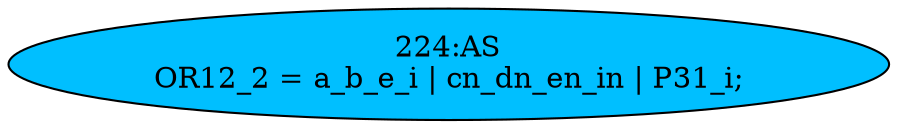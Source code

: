 strict digraph "" {
	node [label="\N"];
	"224:AS"	 [ast="<pyverilog.vparser.ast.Assign object at 0x7f14ceedf910>",
		def_var="['OR12_2']",
		fillcolor=deepskyblue,
		label="224:AS
OR12_2 = a_b_e_i | cn_dn_en_in | P31_i;",
		statements="[]",
		style=filled,
		typ=Assign,
		use_var="['a_b_e_i', 'cn_dn_en_in', 'P31_i']"];
}
